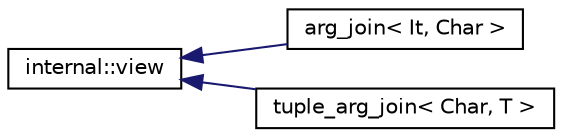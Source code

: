 digraph "Иерархия классов. Графический вид."
{
  edge [fontname="Helvetica",fontsize="10",labelfontname="Helvetica",labelfontsize="10"];
  node [fontname="Helvetica",fontsize="10",shape=record];
  rankdir="LR";
  Node0 [label="internal::view",height=0.2,width=0.4,color="black", fillcolor="white", style="filled",URL="$structinternal_1_1view.html"];
  Node0 -> Node1 [dir="back",color="midnightblue",fontsize="10",style="solid",fontname="Helvetica"];
  Node1 [label="arg_join\< It, Char \>",height=0.2,width=0.4,color="black", fillcolor="white", style="filled",URL="$structarg__join.html"];
  Node0 -> Node2 [dir="back",color="midnightblue",fontsize="10",style="solid",fontname="Helvetica"];
  Node2 [label="tuple_arg_join\< Char, T \>",height=0.2,width=0.4,color="black", fillcolor="white", style="filled",URL="$structtuple__arg__join.html"];
}
